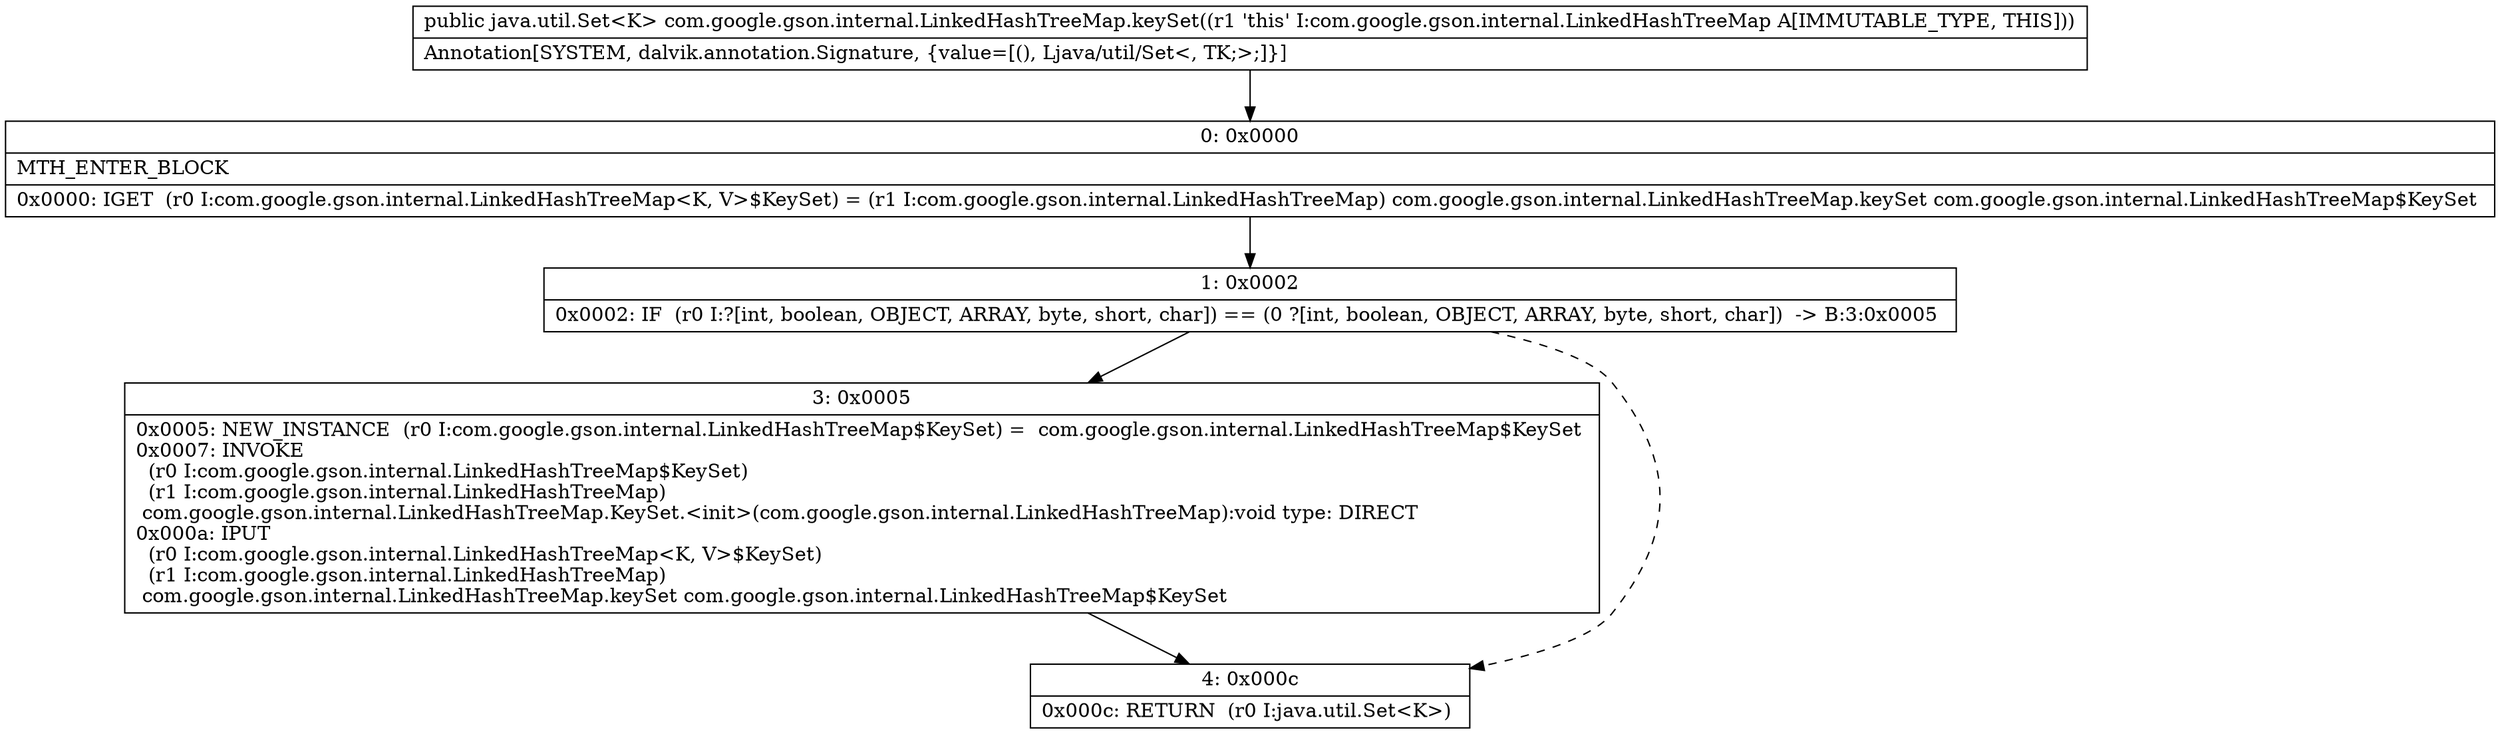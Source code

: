 digraph "CFG forcom.google.gson.internal.LinkedHashTreeMap.keySet()Ljava\/util\/Set;" {
Node_0 [shape=record,label="{0\:\ 0x0000|MTH_ENTER_BLOCK\l|0x0000: IGET  (r0 I:com.google.gson.internal.LinkedHashTreeMap\<K, V\>$KeySet) = (r1 I:com.google.gson.internal.LinkedHashTreeMap) com.google.gson.internal.LinkedHashTreeMap.keySet com.google.gson.internal.LinkedHashTreeMap$KeySet \l}"];
Node_1 [shape=record,label="{1\:\ 0x0002|0x0002: IF  (r0 I:?[int, boolean, OBJECT, ARRAY, byte, short, char]) == (0 ?[int, boolean, OBJECT, ARRAY, byte, short, char])  \-\> B:3:0x0005 \l}"];
Node_3 [shape=record,label="{3\:\ 0x0005|0x0005: NEW_INSTANCE  (r0 I:com.google.gson.internal.LinkedHashTreeMap$KeySet) =  com.google.gson.internal.LinkedHashTreeMap$KeySet \l0x0007: INVOKE  \l  (r0 I:com.google.gson.internal.LinkedHashTreeMap$KeySet)\l  (r1 I:com.google.gson.internal.LinkedHashTreeMap)\l com.google.gson.internal.LinkedHashTreeMap.KeySet.\<init\>(com.google.gson.internal.LinkedHashTreeMap):void type: DIRECT \l0x000a: IPUT  \l  (r0 I:com.google.gson.internal.LinkedHashTreeMap\<K, V\>$KeySet)\l  (r1 I:com.google.gson.internal.LinkedHashTreeMap)\l com.google.gson.internal.LinkedHashTreeMap.keySet com.google.gson.internal.LinkedHashTreeMap$KeySet \l}"];
Node_4 [shape=record,label="{4\:\ 0x000c|0x000c: RETURN  (r0 I:java.util.Set\<K\>) \l}"];
MethodNode[shape=record,label="{public java.util.Set\<K\> com.google.gson.internal.LinkedHashTreeMap.keySet((r1 'this' I:com.google.gson.internal.LinkedHashTreeMap A[IMMUTABLE_TYPE, THIS]))  | Annotation[SYSTEM, dalvik.annotation.Signature, \{value=[(), Ljava\/util\/Set\<, TK;\>;]\}]\l}"];
MethodNode -> Node_0;
Node_0 -> Node_1;
Node_1 -> Node_3;
Node_1 -> Node_4[style=dashed];
Node_3 -> Node_4;
}

